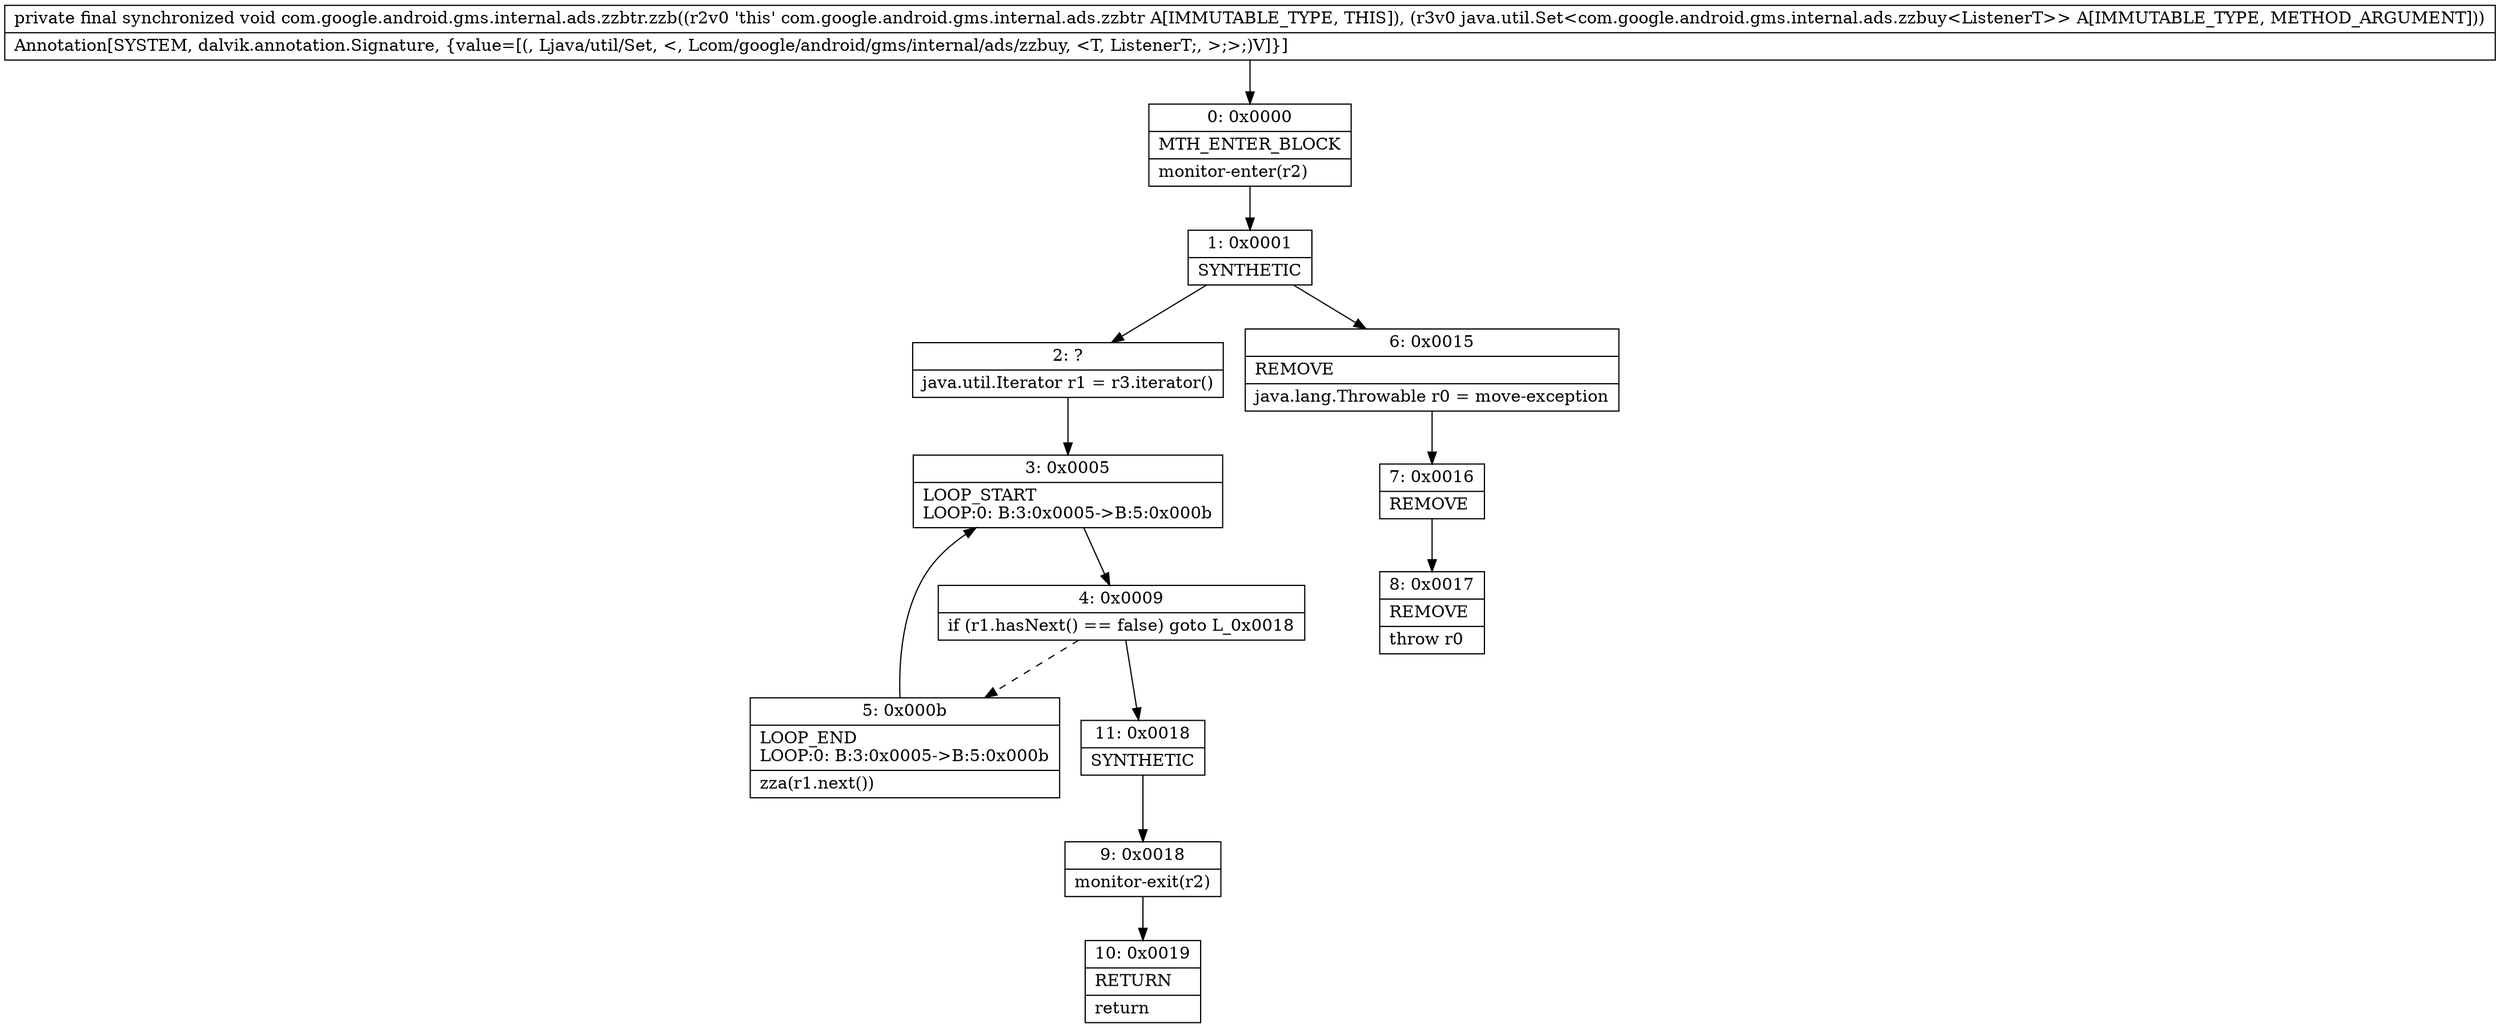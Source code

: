 digraph "CFG forcom.google.android.gms.internal.ads.zzbtr.zzb(Ljava\/util\/Set;)V" {
Node_0 [shape=record,label="{0\:\ 0x0000|MTH_ENTER_BLOCK\l|monitor\-enter(r2)\l}"];
Node_1 [shape=record,label="{1\:\ 0x0001|SYNTHETIC\l}"];
Node_2 [shape=record,label="{2\:\ ?|java.util.Iterator r1 = r3.iterator()\l}"];
Node_3 [shape=record,label="{3\:\ 0x0005|LOOP_START\lLOOP:0: B:3:0x0005\-\>B:5:0x000b\l}"];
Node_4 [shape=record,label="{4\:\ 0x0009|if (r1.hasNext() == false) goto L_0x0018\l}"];
Node_5 [shape=record,label="{5\:\ 0x000b|LOOP_END\lLOOP:0: B:3:0x0005\-\>B:5:0x000b\l|zza(r1.next())\l}"];
Node_6 [shape=record,label="{6\:\ 0x0015|REMOVE\l|java.lang.Throwable r0 = move\-exception\l}"];
Node_7 [shape=record,label="{7\:\ 0x0016|REMOVE\l}"];
Node_8 [shape=record,label="{8\:\ 0x0017|REMOVE\l|throw r0\l}"];
Node_9 [shape=record,label="{9\:\ 0x0018|monitor\-exit(r2)\l}"];
Node_10 [shape=record,label="{10\:\ 0x0019|RETURN\l|return\l}"];
Node_11 [shape=record,label="{11\:\ 0x0018|SYNTHETIC\l}"];
MethodNode[shape=record,label="{private final synchronized void com.google.android.gms.internal.ads.zzbtr.zzb((r2v0 'this' com.google.android.gms.internal.ads.zzbtr A[IMMUTABLE_TYPE, THIS]), (r3v0 java.util.Set\<com.google.android.gms.internal.ads.zzbuy\<ListenerT\>\> A[IMMUTABLE_TYPE, METHOD_ARGUMENT]))  | Annotation[SYSTEM, dalvik.annotation.Signature, \{value=[(, Ljava\/util\/Set, \<, Lcom\/google\/android\/gms\/internal\/ads\/zzbuy, \<T, ListenerT;, \>;\>;)V]\}]\l}"];
MethodNode -> Node_0;
Node_0 -> Node_1;
Node_1 -> Node_2;
Node_1 -> Node_6;
Node_2 -> Node_3;
Node_3 -> Node_4;
Node_4 -> Node_5[style=dashed];
Node_4 -> Node_11;
Node_5 -> Node_3;
Node_6 -> Node_7;
Node_7 -> Node_8;
Node_9 -> Node_10;
Node_11 -> Node_9;
}

